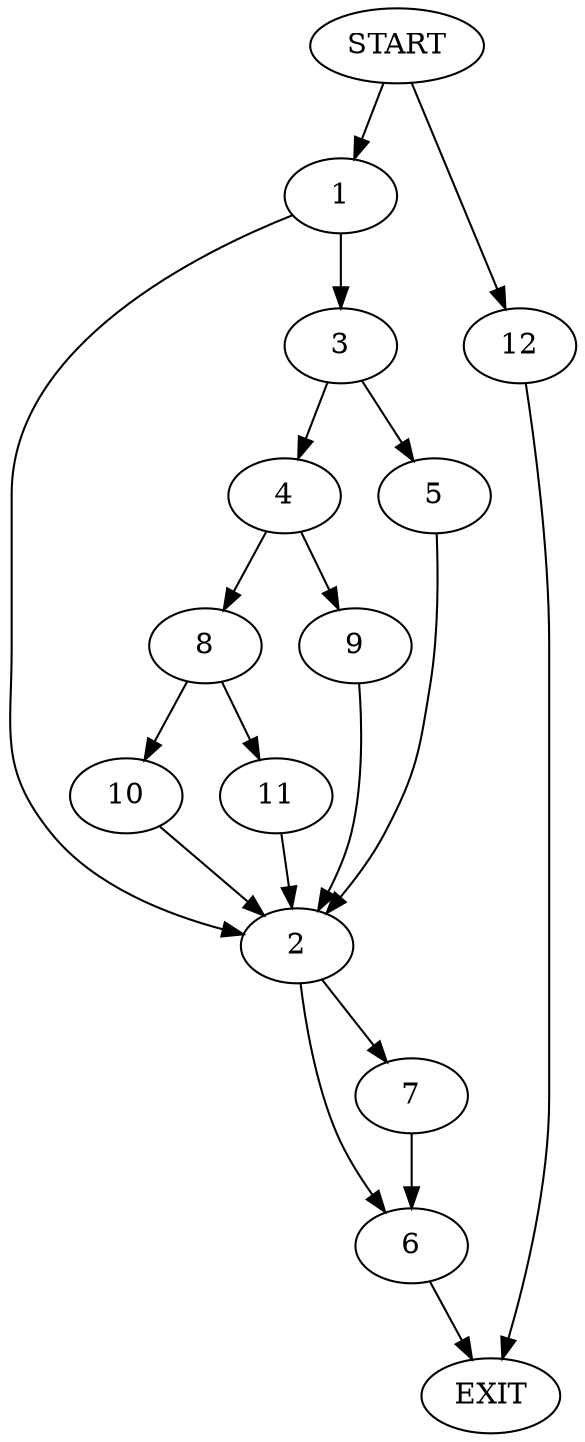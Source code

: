 digraph {
0 [label="START"]
13 [label="EXIT"]
0 -> 1
1 -> 2
1 -> 3
3 -> 4
3 -> 5
2 -> 6
2 -> 7
5 -> 2
4 -> 8
4 -> 9
8 -> 10
8 -> 11
9 -> 2
11 -> 2
10 -> 2
6 -> 13
7 -> 6
0 -> 12
12 -> 13
}
